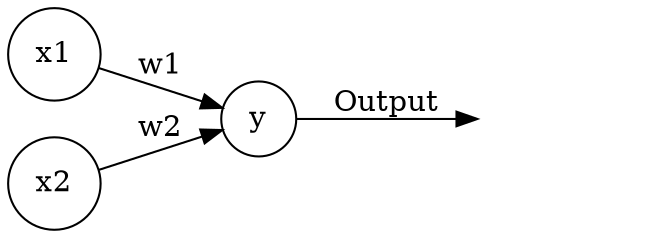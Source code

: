 digraph G {
  rankdir=LR;
  node [shape=circle];

  // Input nodes
  x1 [label="x1"];
  x2 [label="x2"];

  // Weighted sum node
  y [label="y"];

  // Output node
  z [label="Output", style=invisible];

  // Input to Weighted Sum connections
  x1 -> y [label="w1"];
  x2 -> y [label="w2"];

  // Threshold to Output connection
  y -> z [label="Output"];
}